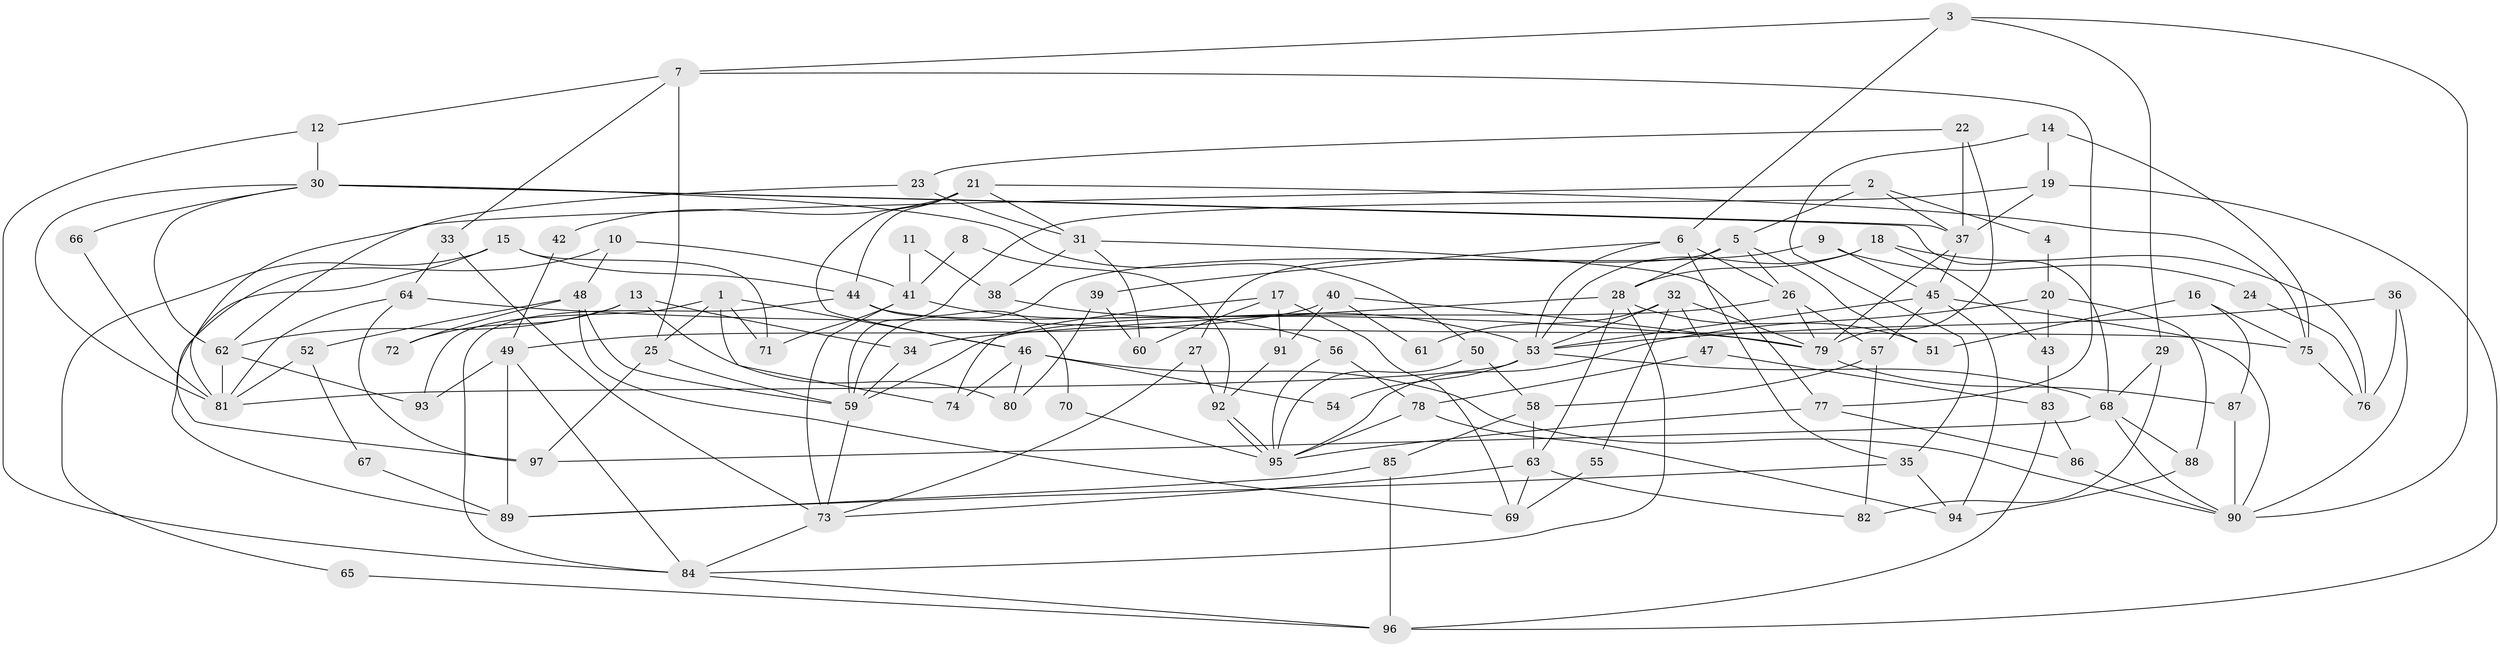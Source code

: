 // Generated by graph-tools (version 1.1) at 2025/15/03/09/25 04:15:13]
// undirected, 97 vertices, 194 edges
graph export_dot {
graph [start="1"]
  node [color=gray90,style=filled];
  1;
  2;
  3;
  4;
  5;
  6;
  7;
  8;
  9;
  10;
  11;
  12;
  13;
  14;
  15;
  16;
  17;
  18;
  19;
  20;
  21;
  22;
  23;
  24;
  25;
  26;
  27;
  28;
  29;
  30;
  31;
  32;
  33;
  34;
  35;
  36;
  37;
  38;
  39;
  40;
  41;
  42;
  43;
  44;
  45;
  46;
  47;
  48;
  49;
  50;
  51;
  52;
  53;
  54;
  55;
  56;
  57;
  58;
  59;
  60;
  61;
  62;
  63;
  64;
  65;
  66;
  67;
  68;
  69;
  70;
  71;
  72;
  73;
  74;
  75;
  76;
  77;
  78;
  79;
  80;
  81;
  82;
  83;
  84;
  85;
  86;
  87;
  88;
  89;
  90;
  91;
  92;
  93;
  94;
  95;
  96;
  97;
  1 -- 25;
  1 -- 46;
  1 -- 71;
  1 -- 74;
  1 -- 93;
  2 -- 5;
  2 -- 81;
  2 -- 4;
  2 -- 37;
  3 -- 6;
  3 -- 7;
  3 -- 29;
  3 -- 90;
  4 -- 20;
  5 -- 26;
  5 -- 28;
  5 -- 27;
  5 -- 51;
  6 -- 53;
  6 -- 35;
  6 -- 26;
  6 -- 39;
  7 -- 33;
  7 -- 12;
  7 -- 25;
  7 -- 77;
  8 -- 41;
  8 -- 92;
  9 -- 59;
  9 -- 45;
  9 -- 24;
  10 -- 41;
  10 -- 89;
  10 -- 48;
  11 -- 41;
  11 -- 38;
  12 -- 84;
  12 -- 30;
  13 -- 34;
  13 -- 62;
  13 -- 72;
  13 -- 80;
  14 -- 75;
  14 -- 19;
  14 -- 35;
  15 -- 97;
  15 -- 44;
  15 -- 65;
  15 -- 71;
  16 -- 51;
  16 -- 87;
  16 -- 75;
  17 -- 69;
  17 -- 74;
  17 -- 60;
  17 -- 91;
  18 -- 28;
  18 -- 53;
  18 -- 43;
  18 -- 76;
  19 -- 37;
  19 -- 59;
  19 -- 96;
  20 -- 95;
  20 -- 43;
  20 -- 88;
  21 -- 75;
  21 -- 44;
  21 -- 31;
  21 -- 42;
  21 -- 46;
  22 -- 37;
  22 -- 79;
  22 -- 23;
  23 -- 31;
  23 -- 62;
  24 -- 76;
  25 -- 97;
  25 -- 59;
  26 -- 57;
  26 -- 59;
  26 -- 79;
  27 -- 73;
  27 -- 92;
  28 -- 63;
  28 -- 84;
  28 -- 34;
  28 -- 51;
  29 -- 68;
  29 -- 82;
  30 -- 37;
  30 -- 81;
  30 -- 50;
  30 -- 62;
  30 -- 66;
  30 -- 68;
  31 -- 60;
  31 -- 38;
  31 -- 77;
  32 -- 79;
  32 -- 47;
  32 -- 53;
  32 -- 55;
  32 -- 61;
  33 -- 64;
  33 -- 73;
  34 -- 59;
  35 -- 89;
  35 -- 94;
  36 -- 53;
  36 -- 90;
  36 -- 76;
  37 -- 45;
  37 -- 79;
  38 -- 53;
  39 -- 80;
  39 -- 60;
  40 -- 91;
  40 -- 79;
  40 -- 49;
  40 -- 61;
  41 -- 71;
  41 -- 56;
  41 -- 73;
  42 -- 49;
  43 -- 83;
  44 -- 75;
  44 -- 84;
  44 -- 70;
  45 -- 90;
  45 -- 94;
  45 -- 53;
  45 -- 57;
  46 -- 90;
  46 -- 54;
  46 -- 74;
  46 -- 80;
  47 -- 78;
  47 -- 83;
  48 -- 59;
  48 -- 52;
  48 -- 69;
  48 -- 72;
  49 -- 93;
  49 -- 84;
  49 -- 89;
  50 -- 95;
  50 -- 58;
  52 -- 81;
  52 -- 67;
  53 -- 54;
  53 -- 68;
  53 -- 81;
  55 -- 69;
  56 -- 78;
  56 -- 95;
  57 -- 82;
  57 -- 58;
  58 -- 63;
  58 -- 85;
  59 -- 73;
  62 -- 81;
  62 -- 93;
  63 -- 73;
  63 -- 69;
  63 -- 82;
  64 -- 79;
  64 -- 81;
  64 -- 97;
  65 -- 96;
  66 -- 81;
  67 -- 89;
  68 -- 88;
  68 -- 90;
  68 -- 97;
  70 -- 95;
  73 -- 84;
  75 -- 76;
  77 -- 86;
  77 -- 95;
  78 -- 95;
  78 -- 94;
  79 -- 87;
  83 -- 86;
  83 -- 96;
  84 -- 96;
  85 -- 96;
  85 -- 89;
  86 -- 90;
  87 -- 90;
  88 -- 94;
  91 -- 92;
  92 -- 95;
  92 -- 95;
}
